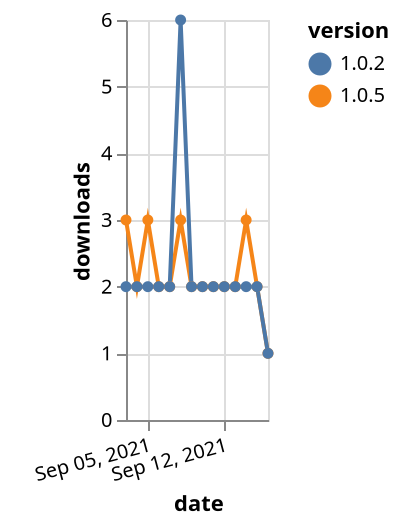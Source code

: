 {"$schema": "https://vega.github.io/schema/vega-lite/v5.json", "description": "A simple bar chart with embedded data.", "data": {"values": [{"date": "2021-09-03", "total": 2551, "delta": 3, "version": "1.0.5"}, {"date": "2021-09-04", "total": 2553, "delta": 2, "version": "1.0.5"}, {"date": "2021-09-05", "total": 2556, "delta": 3, "version": "1.0.5"}, {"date": "2021-09-06", "total": 2558, "delta": 2, "version": "1.0.5"}, {"date": "2021-09-07", "total": 2560, "delta": 2, "version": "1.0.5"}, {"date": "2021-09-08", "total": 2563, "delta": 3, "version": "1.0.5"}, {"date": "2021-09-09", "total": 2565, "delta": 2, "version": "1.0.5"}, {"date": "2021-09-10", "total": 2567, "delta": 2, "version": "1.0.5"}, {"date": "2021-09-11", "total": 2569, "delta": 2, "version": "1.0.5"}, {"date": "2021-09-12", "total": 2571, "delta": 2, "version": "1.0.5"}, {"date": "2021-09-13", "total": 2573, "delta": 2, "version": "1.0.5"}, {"date": "2021-09-14", "total": 2576, "delta": 3, "version": "1.0.5"}, {"date": "2021-09-15", "total": 2578, "delta": 2, "version": "1.0.5"}, {"date": "2021-09-16", "total": 2579, "delta": 1, "version": "1.0.5"}, {"date": "2021-09-03", "total": 3626, "delta": 2, "version": "1.0.2"}, {"date": "2021-09-04", "total": 3628, "delta": 2, "version": "1.0.2"}, {"date": "2021-09-05", "total": 3630, "delta": 2, "version": "1.0.2"}, {"date": "2021-09-06", "total": 3632, "delta": 2, "version": "1.0.2"}, {"date": "2021-09-07", "total": 3634, "delta": 2, "version": "1.0.2"}, {"date": "2021-09-08", "total": 3640, "delta": 6, "version": "1.0.2"}, {"date": "2021-09-09", "total": 3642, "delta": 2, "version": "1.0.2"}, {"date": "2021-09-10", "total": 3644, "delta": 2, "version": "1.0.2"}, {"date": "2021-09-11", "total": 3646, "delta": 2, "version": "1.0.2"}, {"date": "2021-09-12", "total": 3648, "delta": 2, "version": "1.0.2"}, {"date": "2021-09-13", "total": 3650, "delta": 2, "version": "1.0.2"}, {"date": "2021-09-14", "total": 3652, "delta": 2, "version": "1.0.2"}, {"date": "2021-09-15", "total": 3654, "delta": 2, "version": "1.0.2"}, {"date": "2021-09-16", "total": 3655, "delta": 1, "version": "1.0.2"}]}, "width": "container", "mark": {"type": "line", "point": {"filled": true}}, "encoding": {"x": {"field": "date", "type": "temporal", "timeUnit": "yearmonthdate", "title": "date", "axis": {"labelAngle": -15}}, "y": {"field": "delta", "type": "quantitative", "title": "downloads"}, "color": {"field": "version", "type": "nominal"}, "tooltip": {"field": "delta"}}}
